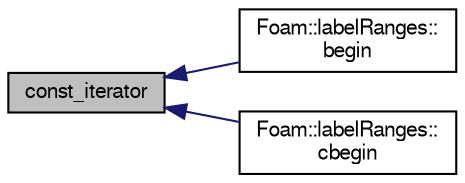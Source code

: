 digraph "const_iterator"
{
  bgcolor="transparent";
  edge [fontname="FreeSans",fontsize="10",labelfontname="FreeSans",labelfontsize="10"];
  node [fontname="FreeSans",fontsize="10",shape=record];
  rankdir="LR";
  Node1 [label="const_iterator",height=0.2,width=0.4,color="black", fillcolor="grey75", style="filled", fontcolor="black"];
  Node1 -> Node2 [dir="back",color="midnightblue",fontsize="10",style="solid",fontname="FreeSans"];
  Node2 [label="Foam::labelRanges::\lbegin",height=0.2,width=0.4,color="black",URL="$a28154.html#a9f4a2ceb2bb1b1eef3cde3a2a3390bcb",tooltip="const_iterator set to the beginning of the list "];
  Node1 -> Node3 [dir="back",color="midnightblue",fontsize="10",style="solid",fontname="FreeSans"];
  Node3 [label="Foam::labelRanges::\lcbegin",height=0.2,width=0.4,color="black",URL="$a28154.html#a7e217036d1178e4385042e7bcf2cd0ae",tooltip="const_iterator set to the beginning of the list "];
}
